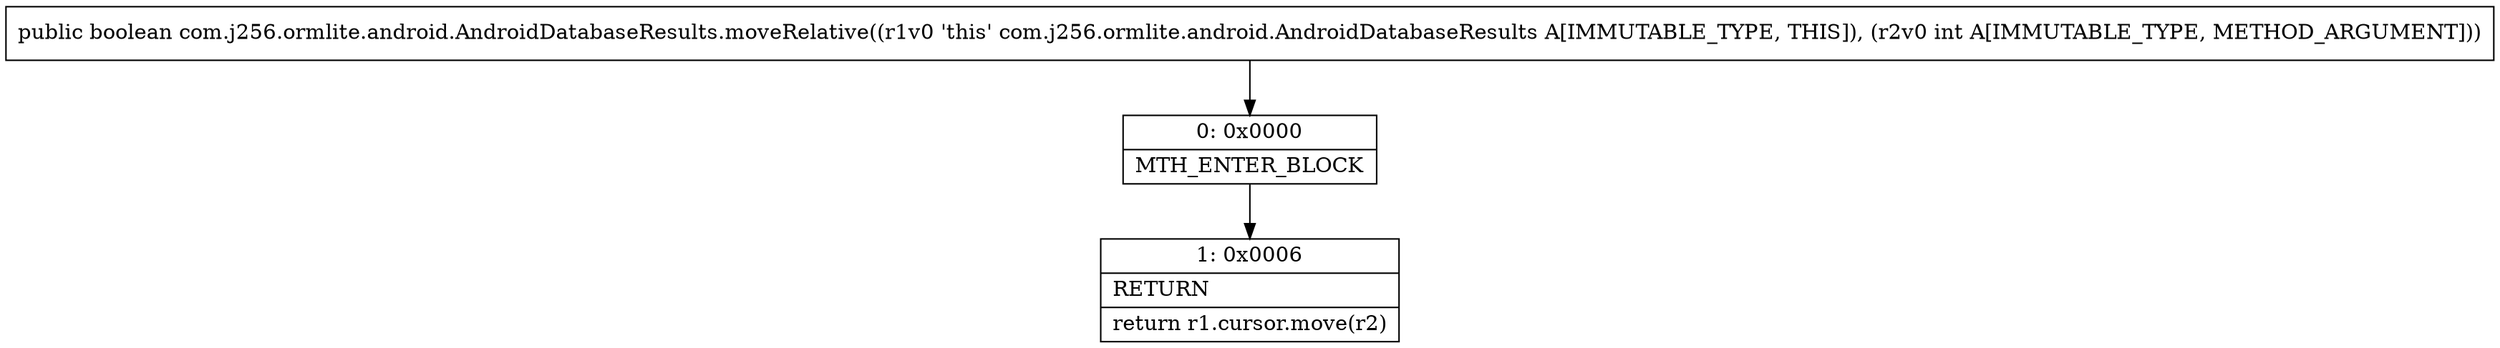 digraph "CFG forcom.j256.ormlite.android.AndroidDatabaseResults.moveRelative(I)Z" {
Node_0 [shape=record,label="{0\:\ 0x0000|MTH_ENTER_BLOCK\l}"];
Node_1 [shape=record,label="{1\:\ 0x0006|RETURN\l|return r1.cursor.move(r2)\l}"];
MethodNode[shape=record,label="{public boolean com.j256.ormlite.android.AndroidDatabaseResults.moveRelative((r1v0 'this' com.j256.ormlite.android.AndroidDatabaseResults A[IMMUTABLE_TYPE, THIS]), (r2v0 int A[IMMUTABLE_TYPE, METHOD_ARGUMENT])) }"];
MethodNode -> Node_0;
Node_0 -> Node_1;
}

